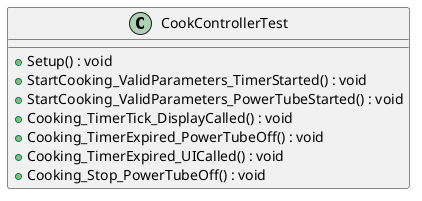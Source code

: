 @startuml
class CookControllerTest {
    + Setup() : void
    + StartCooking_ValidParameters_TimerStarted() : void
    + StartCooking_ValidParameters_PowerTubeStarted() : void
    + Cooking_TimerTick_DisplayCalled() : void
    + Cooking_TimerExpired_PowerTubeOff() : void
    + Cooking_TimerExpired_UICalled() : void
    + Cooking_Stop_PowerTubeOff() : void
}
@enduml
